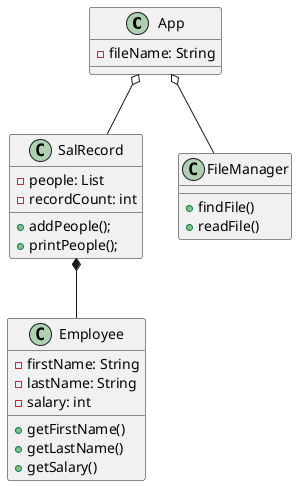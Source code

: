 @startuml
class App{
-fileName: String
}
class SalRecord{
-people: List
-recordCount: int
+addPeople();
+printPeople();
}

class Employee{
- firstName: String
- lastName: String
-salary: int
+ getFirstName()
+ getLastName()
+ getSalary()
}

class FileManager{
+ findFile()
+readFile()
}

App o-- FileManager
App o-- SalRecord
SalRecord *--Employee
@enduml